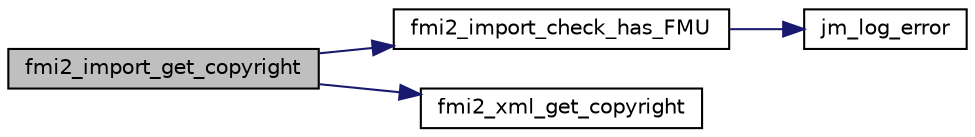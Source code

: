 digraph "fmi2_import_get_copyright"
{
  edge [fontname="Helvetica",fontsize="10",labelfontname="Helvetica",labelfontsize="10"];
  node [fontname="Helvetica",fontsize="10",shape=record];
  rankdir="LR";
  Node14 [label="fmi2_import_get_copyright",height=0.2,width=0.4,color="black", fillcolor="grey75", style="filled", fontcolor="black"];
  Node14 -> Node15 [color="midnightblue",fontsize="10",style="solid",fontname="Helvetica"];
  Node15 [label="fmi2_import_check_has_FMU",height=0.2,width=0.4,color="black", fillcolor="white", style="filled",URL="$d3/df2/fmi2__import_8c.html#a8081f28cd4f12875a98a03a4172dafe4"];
  Node15 -> Node16 [color="midnightblue",fontsize="10",style="solid",fontname="Helvetica"];
  Node16 [label="jm_log_error",height=0.2,width=0.4,color="black", fillcolor="white", style="filled",URL="$d6/dac/group__jm__callbacks.html#gada5096ac90f8adc61a90b76597c4ae05",tooltip="Send a error message to the logger function. See jm_log() for details. "];
  Node14 -> Node17 [color="midnightblue",fontsize="10",style="solid",fontname="Helvetica"];
  Node17 [label="fmi2_xml_get_copyright",height=0.2,width=0.4,color="black", fillcolor="white", style="filled",URL="$de/d1e/group__fmi2__xml__gen.html#gac056a6892e8179d6fe06c45df19f8c6b"];
}
